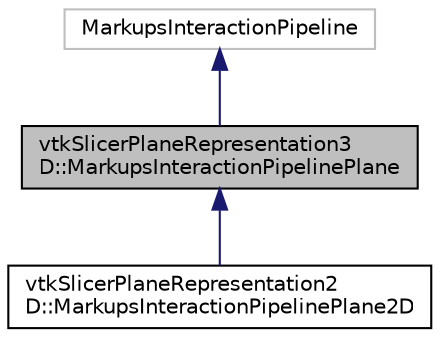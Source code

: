 digraph "vtkSlicerPlaneRepresentation3D::MarkupsInteractionPipelinePlane"
{
  bgcolor="transparent";
  edge [fontname="Helvetica",fontsize="10",labelfontname="Helvetica",labelfontsize="10"];
  node [fontname="Helvetica",fontsize="10",shape=record];
  Node0 [label="vtkSlicerPlaneRepresentation3\lD::MarkupsInteractionPipelinePlane",height=0.2,width=0.4,color="black", fillcolor="grey75", style="filled", fontcolor="black"];
  Node1 -> Node0 [dir="back",color="midnightblue",fontsize="10",style="solid",fontname="Helvetica"];
  Node1 [label="MarkupsInteractionPipeline",height=0.2,width=0.4,color="grey75"];
  Node0 -> Node2 [dir="back",color="midnightblue",fontsize="10",style="solid",fontname="Helvetica"];
  Node2 [label="vtkSlicerPlaneRepresentation2\lD::MarkupsInteractionPipelinePlane2D",height=0.2,width=0.4,color="black",URL="$classvtkSlicerPlaneRepresentation2D_1_1MarkupsInteractionPipelinePlane2D.html"];
}
